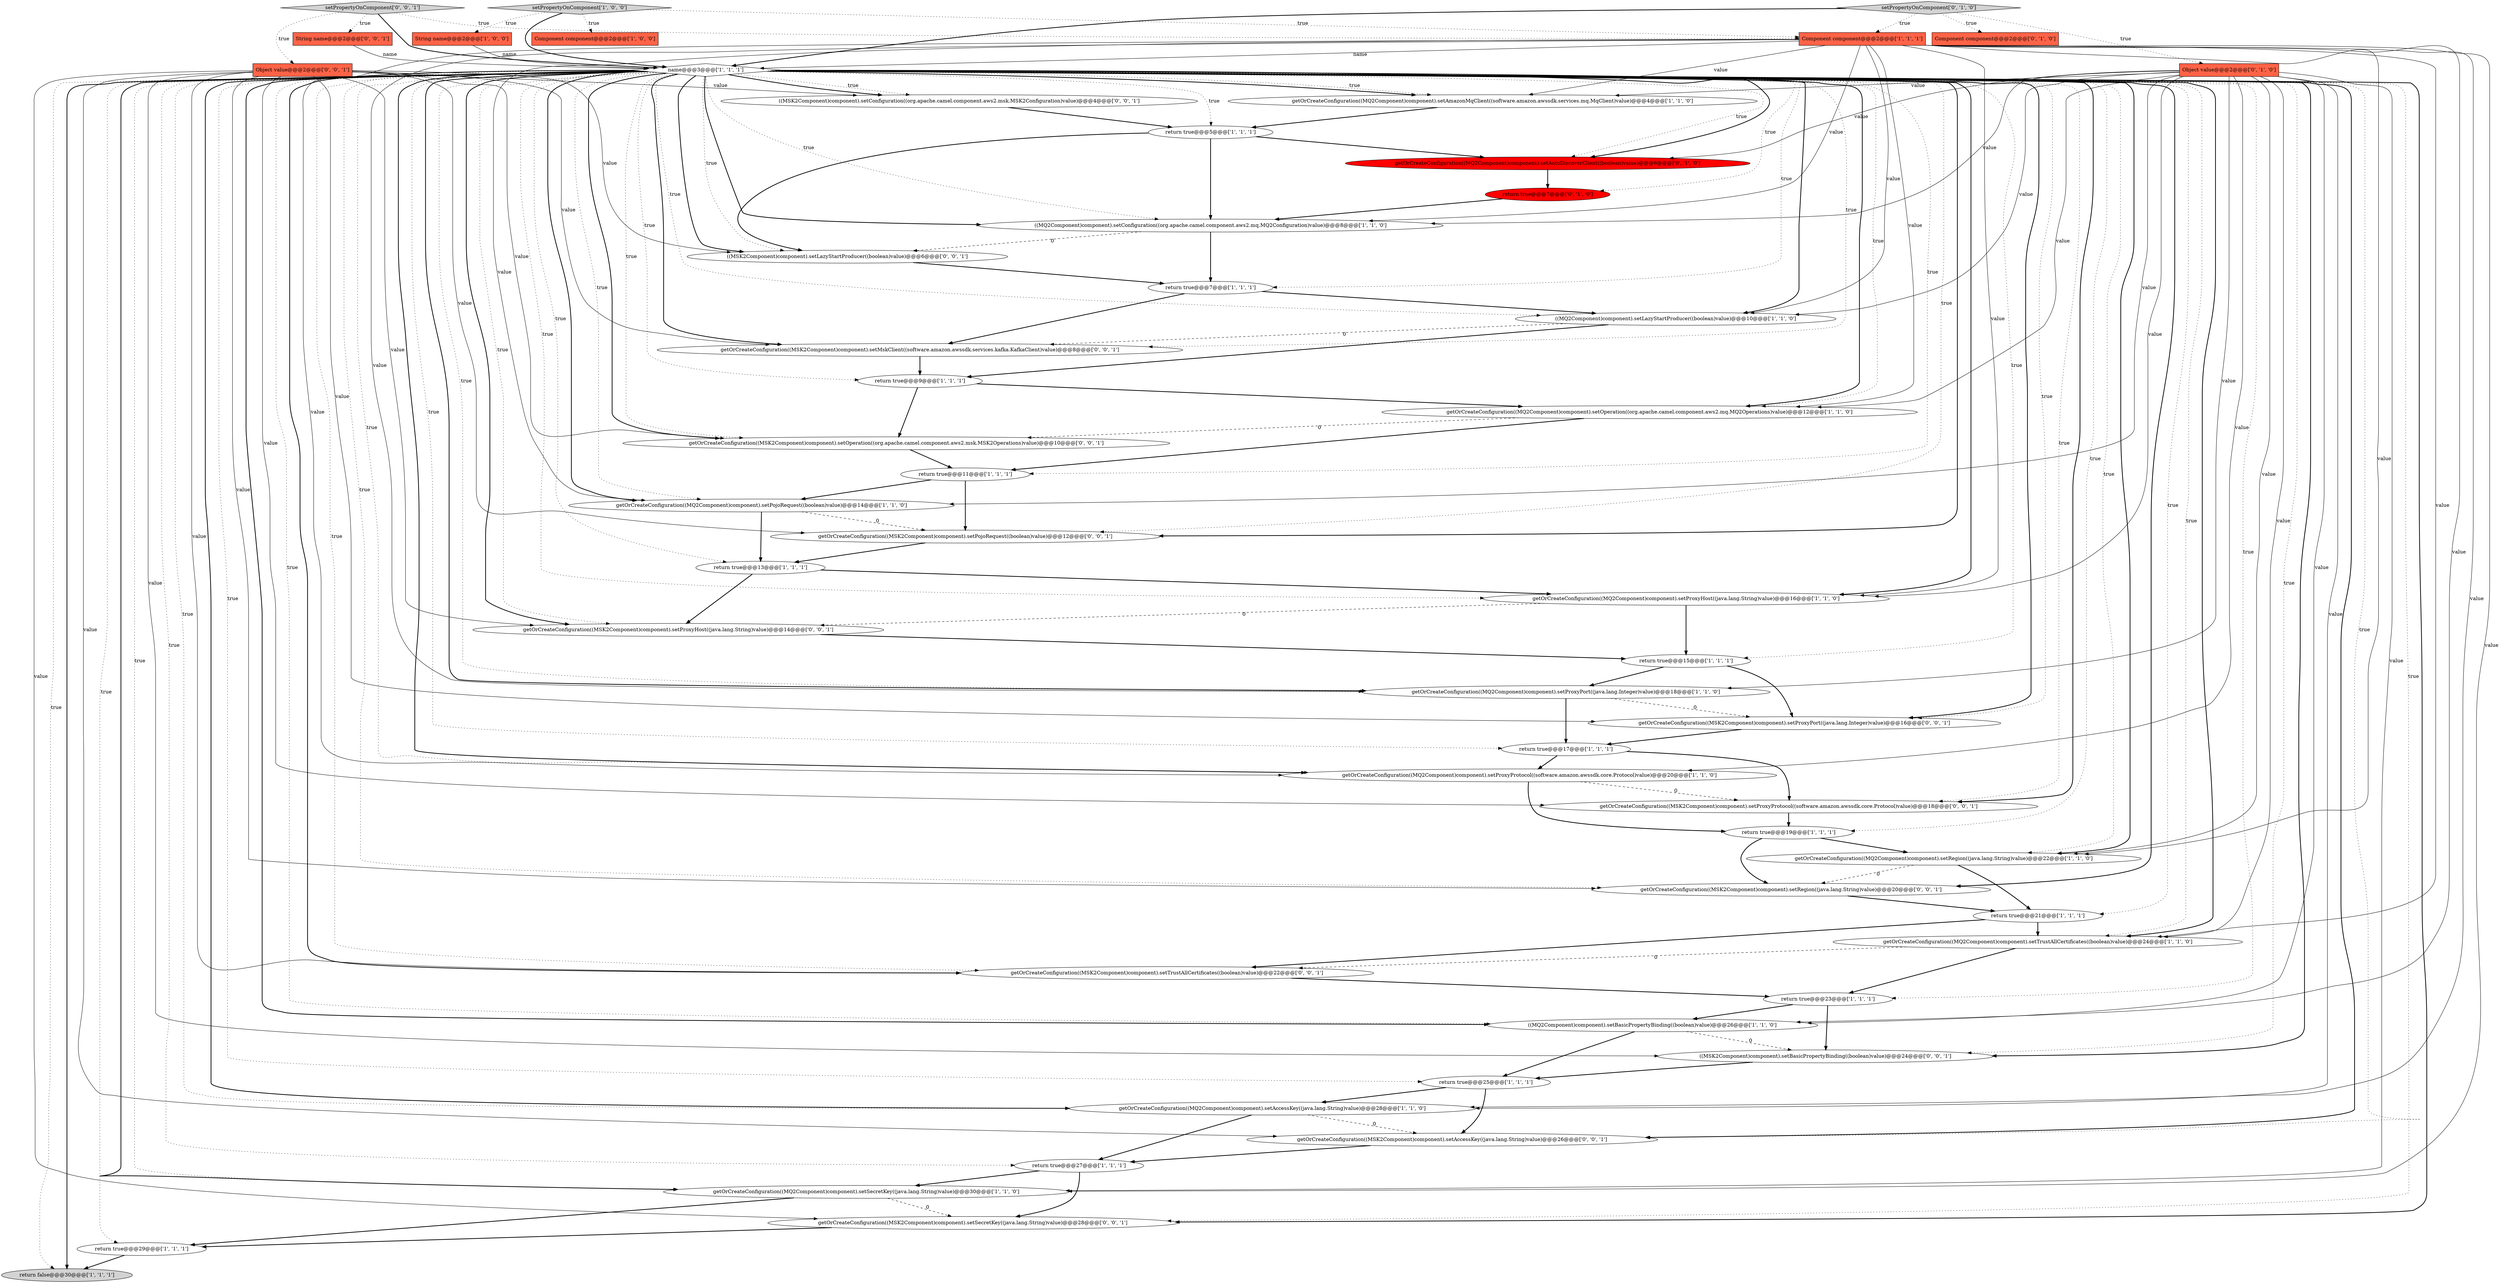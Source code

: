 digraph {
10 [style = filled, label = "return true@@@5@@@['1', '1', '1']", fillcolor = white, shape = ellipse image = "AAA0AAABBB1BBB"];
26 [style = filled, label = "((MQ2Component)component).setBasicPropertyBinding((boolean)value)@@@26@@@['1', '1', '0']", fillcolor = white, shape = ellipse image = "AAA0AAABBB1BBB"];
29 [style = filled, label = "getOrCreateConfiguration((MQ2Component)component).setProxyPort((java.lang.Integer)value)@@@18@@@['1', '1', '0']", fillcolor = white, shape = ellipse image = "AAA0AAABBB1BBB"];
31 [style = filled, label = "getOrCreateConfiguration((MQ2Component)component).setAmazonMqClient((software.amazon.awssdk.services.mq.MqClient)value)@@@4@@@['1', '1', '0']", fillcolor = white, shape = ellipse image = "AAA0AAABBB1BBB"];
37 [style = filled, label = "getOrCreateConfiguration((MSK2Component)component).setSecretKey((java.lang.String)value)@@@28@@@['0', '0', '1']", fillcolor = white, shape = ellipse image = "AAA0AAABBB3BBB"];
23 [style = filled, label = "return true@@@15@@@['1', '1', '1']", fillcolor = white, shape = ellipse image = "AAA0AAABBB1BBB"];
21 [style = filled, label = "getOrCreateConfiguration((MQ2Component)component).setRegion((java.lang.String)value)@@@22@@@['1', '1', '0']", fillcolor = white, shape = ellipse image = "AAA0AAABBB1BBB"];
50 [style = filled, label = "((MSK2Component)component).setConfiguration((org.apache.camel.component.aws2.msk.MSK2Configuration)value)@@@4@@@['0', '0', '1']", fillcolor = white, shape = ellipse image = "AAA0AAABBB3BBB"];
1 [style = filled, label = "return true@@@11@@@['1', '1', '1']", fillcolor = white, shape = ellipse image = "AAA0AAABBB1BBB"];
11 [style = filled, label = "getOrCreateConfiguration((MQ2Component)component).setTrustAllCertificates((boolean)value)@@@24@@@['1', '1', '0']", fillcolor = white, shape = ellipse image = "AAA0AAABBB1BBB"];
18 [style = filled, label = "return true@@@29@@@['1', '1', '1']", fillcolor = white, shape = ellipse image = "AAA0AAABBB1BBB"];
32 [style = filled, label = "getOrCreateConfiguration((MQ2Component)component).setAutoDiscoverClient((boolean)value)@@@6@@@['0', '1', '0']", fillcolor = red, shape = ellipse image = "AAA1AAABBB2BBB"];
13 [style = filled, label = "return true@@@27@@@['1', '1', '1']", fillcolor = white, shape = ellipse image = "AAA0AAABBB1BBB"];
27 [style = filled, label = "getOrCreateConfiguration((MQ2Component)component).setPojoRequest((boolean)value)@@@14@@@['1', '1', '0']", fillcolor = white, shape = ellipse image = "AAA0AAABBB1BBB"];
9 [style = filled, label = "((MQ2Component)component).setConfiguration((org.apache.camel.component.aws2.mq.MQ2Configuration)value)@@@8@@@['1', '1', '0']", fillcolor = white, shape = ellipse image = "AAA0AAABBB1BBB"];
39 [style = filled, label = "String name@@@2@@@['0', '0', '1']", fillcolor = tomato, shape = box image = "AAA0AAABBB3BBB"];
44 [style = filled, label = "getOrCreateConfiguration((MSK2Component)component).setAccessKey((java.lang.String)value)@@@26@@@['0', '0', '1']", fillcolor = white, shape = ellipse image = "AAA0AAABBB3BBB"];
30 [style = filled, label = "Component component@@@2@@@['1', '1', '1']", fillcolor = tomato, shape = box image = "AAA0AAABBB1BBB"];
49 [style = filled, label = "getOrCreateConfiguration((MSK2Component)component).setTrustAllCertificates((boolean)value)@@@22@@@['0', '0', '1']", fillcolor = white, shape = ellipse image = "AAA0AAABBB3BBB"];
2 [style = filled, label = "Component component@@@2@@@['1', '0', '0']", fillcolor = tomato, shape = box image = "AAA0AAABBB1BBB"];
7 [style = filled, label = "String name@@@2@@@['1', '0', '0']", fillcolor = tomato, shape = box image = "AAA0AAABBB1BBB"];
28 [style = filled, label = "return true@@@21@@@['1', '1', '1']", fillcolor = white, shape = ellipse image = "AAA0AAABBB1BBB"];
47 [style = filled, label = "getOrCreateConfiguration((MSK2Component)component).setRegion((java.lang.String)value)@@@20@@@['0', '0', '1']", fillcolor = white, shape = ellipse image = "AAA0AAABBB3BBB"];
0 [style = filled, label = "return true@@@9@@@['1', '1', '1']", fillcolor = white, shape = ellipse image = "AAA0AAABBB1BBB"];
52 [style = filled, label = "getOrCreateConfiguration((MSK2Component)component).setProxyProtocol((software.amazon.awssdk.core.Protocol)value)@@@18@@@['0', '0', '1']", fillcolor = white, shape = ellipse image = "AAA0AAABBB3BBB"];
46 [style = filled, label = "getOrCreateConfiguration((MSK2Component)component).setMskClient((software.amazon.awssdk.services.kafka.KafkaClient)value)@@@8@@@['0', '0', '1']", fillcolor = white, shape = ellipse image = "AAA0AAABBB3BBB"];
6 [style = filled, label = "getOrCreateConfiguration((MQ2Component)component).setProxyProtocol((software.amazon.awssdk.core.Protocol)value)@@@20@@@['1', '1', '0']", fillcolor = white, shape = ellipse image = "AAA0AAABBB1BBB"];
38 [style = filled, label = "getOrCreateConfiguration((MSK2Component)component).setOperation((org.apache.camel.component.aws2.msk.MSK2Operations)value)@@@10@@@['0', '0', '1']", fillcolor = white, shape = ellipse image = "AAA0AAABBB3BBB"];
42 [style = filled, label = "getOrCreateConfiguration((MSK2Component)component).setProxyHost((java.lang.String)value)@@@14@@@['0', '0', '1']", fillcolor = white, shape = ellipse image = "AAA0AAABBB3BBB"];
20 [style = filled, label = "return false@@@30@@@['1', '1', '1']", fillcolor = lightgray, shape = ellipse image = "AAA0AAABBB1BBB"];
40 [style = filled, label = "getOrCreateConfiguration((MSK2Component)component).setPojoRequest((boolean)value)@@@12@@@['0', '0', '1']", fillcolor = white, shape = ellipse image = "AAA0AAABBB3BBB"];
48 [style = filled, label = "((MSK2Component)component).setBasicPropertyBinding((boolean)value)@@@24@@@['0', '0', '1']", fillcolor = white, shape = ellipse image = "AAA0AAABBB3BBB"];
34 [style = filled, label = "setPropertyOnComponent['0', '1', '0']", fillcolor = lightgray, shape = diamond image = "AAA0AAABBB2BBB"];
25 [style = filled, label = "name@@@3@@@['1', '1', '1']", fillcolor = white, shape = diamond image = "AAA0AAABBB1BBB"];
4 [style = filled, label = "getOrCreateConfiguration((MQ2Component)component).setSecretKey((java.lang.String)value)@@@30@@@['1', '1', '0']", fillcolor = white, shape = ellipse image = "AAA0AAABBB1BBB"];
15 [style = filled, label = "return true@@@17@@@['1', '1', '1']", fillcolor = white, shape = ellipse image = "AAA0AAABBB1BBB"];
8 [style = filled, label = "return true@@@19@@@['1', '1', '1']", fillcolor = white, shape = ellipse image = "AAA0AAABBB1BBB"];
41 [style = filled, label = "((MSK2Component)component).setLazyStartProducer((boolean)value)@@@6@@@['0', '0', '1']", fillcolor = white, shape = ellipse image = "AAA0AAABBB3BBB"];
3 [style = filled, label = "getOrCreateConfiguration((MQ2Component)component).setProxyHost((java.lang.String)value)@@@16@@@['1', '1', '0']", fillcolor = white, shape = ellipse image = "AAA0AAABBB1BBB"];
22 [style = filled, label = "((MQ2Component)component).setLazyStartProducer((boolean)value)@@@10@@@['1', '1', '0']", fillcolor = white, shape = ellipse image = "AAA0AAABBB1BBB"];
17 [style = filled, label = "return true@@@7@@@['1', '1', '1']", fillcolor = white, shape = ellipse image = "AAA0AAABBB1BBB"];
5 [style = filled, label = "return true@@@23@@@['1', '1', '1']", fillcolor = white, shape = ellipse image = "AAA0AAABBB1BBB"];
51 [style = filled, label = "setPropertyOnComponent['0', '0', '1']", fillcolor = lightgray, shape = diamond image = "AAA0AAABBB3BBB"];
14 [style = filled, label = "return true@@@25@@@['1', '1', '1']", fillcolor = white, shape = ellipse image = "AAA0AAABBB1BBB"];
43 [style = filled, label = "Object value@@@2@@@['0', '0', '1']", fillcolor = tomato, shape = box image = "AAA0AAABBB3BBB"];
12 [style = filled, label = "getOrCreateConfiguration((MQ2Component)component).setAccessKey((java.lang.String)value)@@@28@@@['1', '1', '0']", fillcolor = white, shape = ellipse image = "AAA0AAABBB1BBB"];
16 [style = filled, label = "return true@@@13@@@['1', '1', '1']", fillcolor = white, shape = ellipse image = "AAA0AAABBB1BBB"];
24 [style = filled, label = "setPropertyOnComponent['1', '0', '0']", fillcolor = lightgray, shape = diamond image = "AAA0AAABBB1BBB"];
19 [style = filled, label = "getOrCreateConfiguration((MQ2Component)component).setOperation((org.apache.camel.component.aws2.mq.MQ2Operations)value)@@@12@@@['1', '1', '0']", fillcolor = white, shape = ellipse image = "AAA0AAABBB1BBB"];
33 [style = filled, label = "Object value@@@2@@@['0', '1', '0']", fillcolor = tomato, shape = box image = "AAA0AAABBB2BBB"];
35 [style = filled, label = "Component component@@@2@@@['0', '1', '0']", fillcolor = tomato, shape = box image = "AAA0AAABBB2BBB"];
45 [style = filled, label = "getOrCreateConfiguration((MSK2Component)component).setProxyPort((java.lang.Integer)value)@@@16@@@['0', '0', '1']", fillcolor = white, shape = ellipse image = "AAA0AAABBB3BBB"];
36 [style = filled, label = "return true@@@7@@@['0', '1', '0']", fillcolor = red, shape = ellipse image = "AAA1AAABBB2BBB"];
30->22 [style = solid, label="value"];
25->49 [style = bold, label=""];
42->23 [style = bold, label=""];
43->37 [style = solid, label="value"];
29->15 [style = bold, label=""];
52->8 [style = bold, label=""];
25->52 [style = bold, label=""];
46->0 [style = bold, label=""];
30->27 [style = solid, label="value"];
25->22 [style = bold, label=""];
25->45 [style = bold, label=""];
23->45 [style = bold, label=""];
25->4 [style = dotted, label="true"];
1->27 [style = bold, label=""];
51->30 [style = dotted, label="true"];
25->28 [style = dotted, label="true"];
33->3 [style = solid, label="value"];
10->32 [style = bold, label=""];
25->29 [style = bold, label=""];
25->29 [style = dotted, label="true"];
25->48 [style = bold, label=""];
25->6 [style = bold, label=""];
43->41 [style = solid, label="value"];
39->25 [style = solid, label="name"];
10->41 [style = bold, label=""];
25->11 [style = dotted, label="true"];
25->44 [style = bold, label=""];
21->28 [style = bold, label=""];
25->18 [style = dotted, label="true"];
25->31 [style = bold, label=""];
23->29 [style = bold, label=""];
19->1 [style = bold, label=""];
19->38 [style = dashed, label="0"];
40->16 [style = bold, label=""];
22->0 [style = bold, label=""];
15->52 [style = bold, label=""];
25->50 [style = dotted, label="true"];
50->10 [style = bold, label=""];
25->19 [style = bold, label=""];
8->47 [style = bold, label=""];
25->47 [style = dotted, label="true"];
12->44 [style = dashed, label="0"];
16->42 [style = bold, label=""];
33->11 [style = solid, label="value"];
9->41 [style = dashed, label="0"];
43->46 [style = solid, label="value"];
51->43 [style = dotted, label="true"];
30->31 [style = solid, label="value"];
30->21 [style = solid, label="value"];
25->19 [style = dotted, label="true"];
25->40 [style = bold, label=""];
25->21 [style = bold, label=""];
25->21 [style = dotted, label="true"];
30->26 [style = solid, label="value"];
25->44 [style = dotted, label="true"];
16->3 [style = bold, label=""];
25->32 [style = dotted, label="true"];
25->47 [style = bold, label=""];
36->9 [style = bold, label=""];
43->40 [style = solid, label="value"];
0->19 [style = bold, label=""];
47->28 [style = bold, label=""];
25->3 [style = bold, label=""];
26->14 [style = bold, label=""];
30->19 [style = solid, label="value"];
25->48 [style = dotted, label="true"];
25->12 [style = dotted, label="true"];
9->17 [style = bold, label=""];
4->18 [style = bold, label=""];
27->16 [style = bold, label=""];
25->38 [style = dotted, label="true"];
29->45 [style = dashed, label="0"];
0->38 [style = bold, label=""];
11->49 [style = dashed, label="0"];
25->45 [style = dotted, label="true"];
25->49 [style = dotted, label="true"];
25->27 [style = bold, label=""];
25->5 [style = dotted, label="true"];
18->20 [style = bold, label=""];
3->23 [style = bold, label=""];
25->15 [style = dotted, label="true"];
13->37 [style = bold, label=""];
25->42 [style = dotted, label="true"];
25->52 [style = dotted, label="true"];
25->37 [style = bold, label=""];
30->9 [style = solid, label="value"];
30->6 [style = solid, label="value"];
25->20 [style = dotted, label="true"];
25->26 [style = bold, label=""];
25->6 [style = dotted, label="true"];
33->6 [style = solid, label="value"];
32->36 [style = bold, label=""];
51->25 [style = bold, label=""];
33->4 [style = solid, label="value"];
25->10 [style = dotted, label="true"];
25->23 [style = dotted, label="true"];
49->5 [style = bold, label=""];
33->31 [style = solid, label="value"];
33->9 [style = solid, label="value"];
27->40 [style = dashed, label="0"];
33->19 [style = solid, label="value"];
25->26 [style = dotted, label="true"];
24->7 [style = dotted, label="true"];
25->8 [style = dotted, label="true"];
25->38 [style = bold, label=""];
30->11 [style = solid, label="value"];
17->46 [style = bold, label=""];
45->15 [style = bold, label=""];
25->31 [style = dotted, label="true"];
25->41 [style = bold, label=""];
33->21 [style = solid, label="value"];
48->14 [style = bold, label=""];
51->39 [style = dotted, label="true"];
25->9 [style = bold, label=""];
28->49 [style = bold, label=""];
5->26 [style = bold, label=""];
24->30 [style = dotted, label="true"];
25->13 [style = dotted, label="true"];
38->1 [style = bold, label=""];
43->42 [style = solid, label="value"];
6->52 [style = dashed, label="0"];
33->29 [style = solid, label="value"];
43->50 [style = solid, label="value"];
12->13 [style = bold, label=""];
43->45 [style = solid, label="value"];
33->26 [style = solid, label="value"];
25->20 [style = bold, label=""];
11->5 [style = bold, label=""];
21->47 [style = dashed, label="0"];
34->35 [style = dotted, label="true"];
31->10 [style = bold, label=""];
24->25 [style = bold, label=""];
33->12 [style = solid, label="value"];
30->29 [style = solid, label="value"];
43->47 [style = solid, label="value"];
25->36 [style = dotted, label="true"];
34->33 [style = dotted, label="true"];
25->42 [style = bold, label=""];
10->9 [style = bold, label=""];
4->37 [style = dashed, label="0"];
33->32 [style = solid, label="value"];
34->30 [style = dotted, label="true"];
25->16 [style = dotted, label="true"];
26->48 [style = dashed, label="0"];
25->1 [style = dotted, label="true"];
43->52 [style = solid, label="value"];
25->37 [style = dotted, label="true"];
30->4 [style = solid, label="value"];
34->25 [style = bold, label=""];
1->40 [style = bold, label=""];
7->25 [style = solid, label="name"];
43->48 [style = solid, label="value"];
28->11 [style = bold, label=""];
25->32 [style = bold, label=""];
25->4 [style = bold, label=""];
22->46 [style = dashed, label="0"];
25->0 [style = dotted, label="true"];
15->6 [style = bold, label=""];
25->14 [style = dotted, label="true"];
25->46 [style = bold, label=""];
25->41 [style = dotted, label="true"];
17->22 [style = bold, label=""];
25->46 [style = dotted, label="true"];
30->12 [style = solid, label="value"];
14->44 [style = bold, label=""];
43->49 [style = solid, label="value"];
30->3 [style = solid, label="value"];
43->38 [style = solid, label="value"];
41->17 [style = bold, label=""];
25->9 [style = dotted, label="true"];
43->44 [style = solid, label="value"];
25->40 [style = dotted, label="true"];
25->12 [style = bold, label=""];
25->17 [style = dotted, label="true"];
25->11 [style = bold, label=""];
14->12 [style = bold, label=""];
6->8 [style = bold, label=""];
25->22 [style = dotted, label="true"];
5->48 [style = bold, label=""];
37->18 [style = bold, label=""];
25->3 [style = dotted, label="true"];
8->21 [style = bold, label=""];
44->13 [style = bold, label=""];
24->2 [style = dotted, label="true"];
33->27 [style = solid, label="value"];
33->22 [style = solid, label="value"];
25->27 [style = dotted, label="true"];
25->50 [style = bold, label=""];
30->25 [style = solid, label="name"];
3->42 [style = dashed, label="0"];
13->4 [style = bold, label=""];
}

